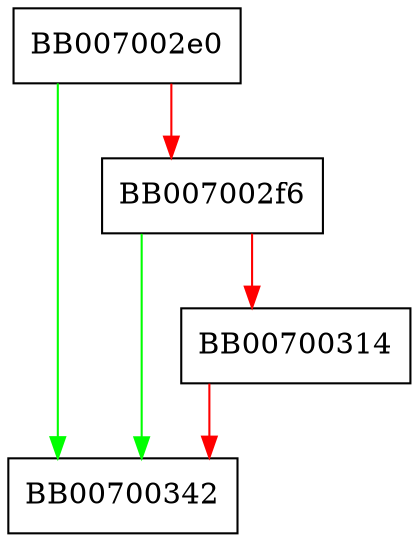 digraph seed_128_ofb128_newctx {
  node [shape="box"];
  graph [splines=ortho];
  BB007002e0 -> BB00700342 [color="green"];
  BB007002e0 -> BB007002f6 [color="red"];
  BB007002f6 -> BB00700342 [color="green"];
  BB007002f6 -> BB00700314 [color="red"];
  BB00700314 -> BB00700342 [color="red"];
}